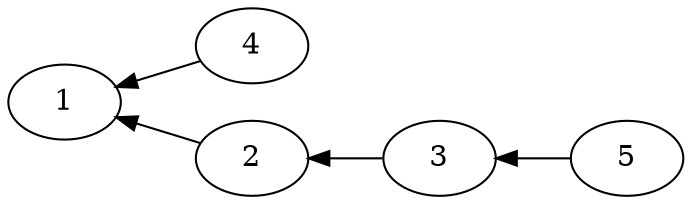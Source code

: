 digraph G {
  graph [layout=dot rankdir=RL]

  rank = same ; 1 ; 4 ;
  rank = same ; 2 ; 3 ; 5 ;

  2 -> 1
  3 -> 2
  4 -> 1
  5 -> 3      
}
